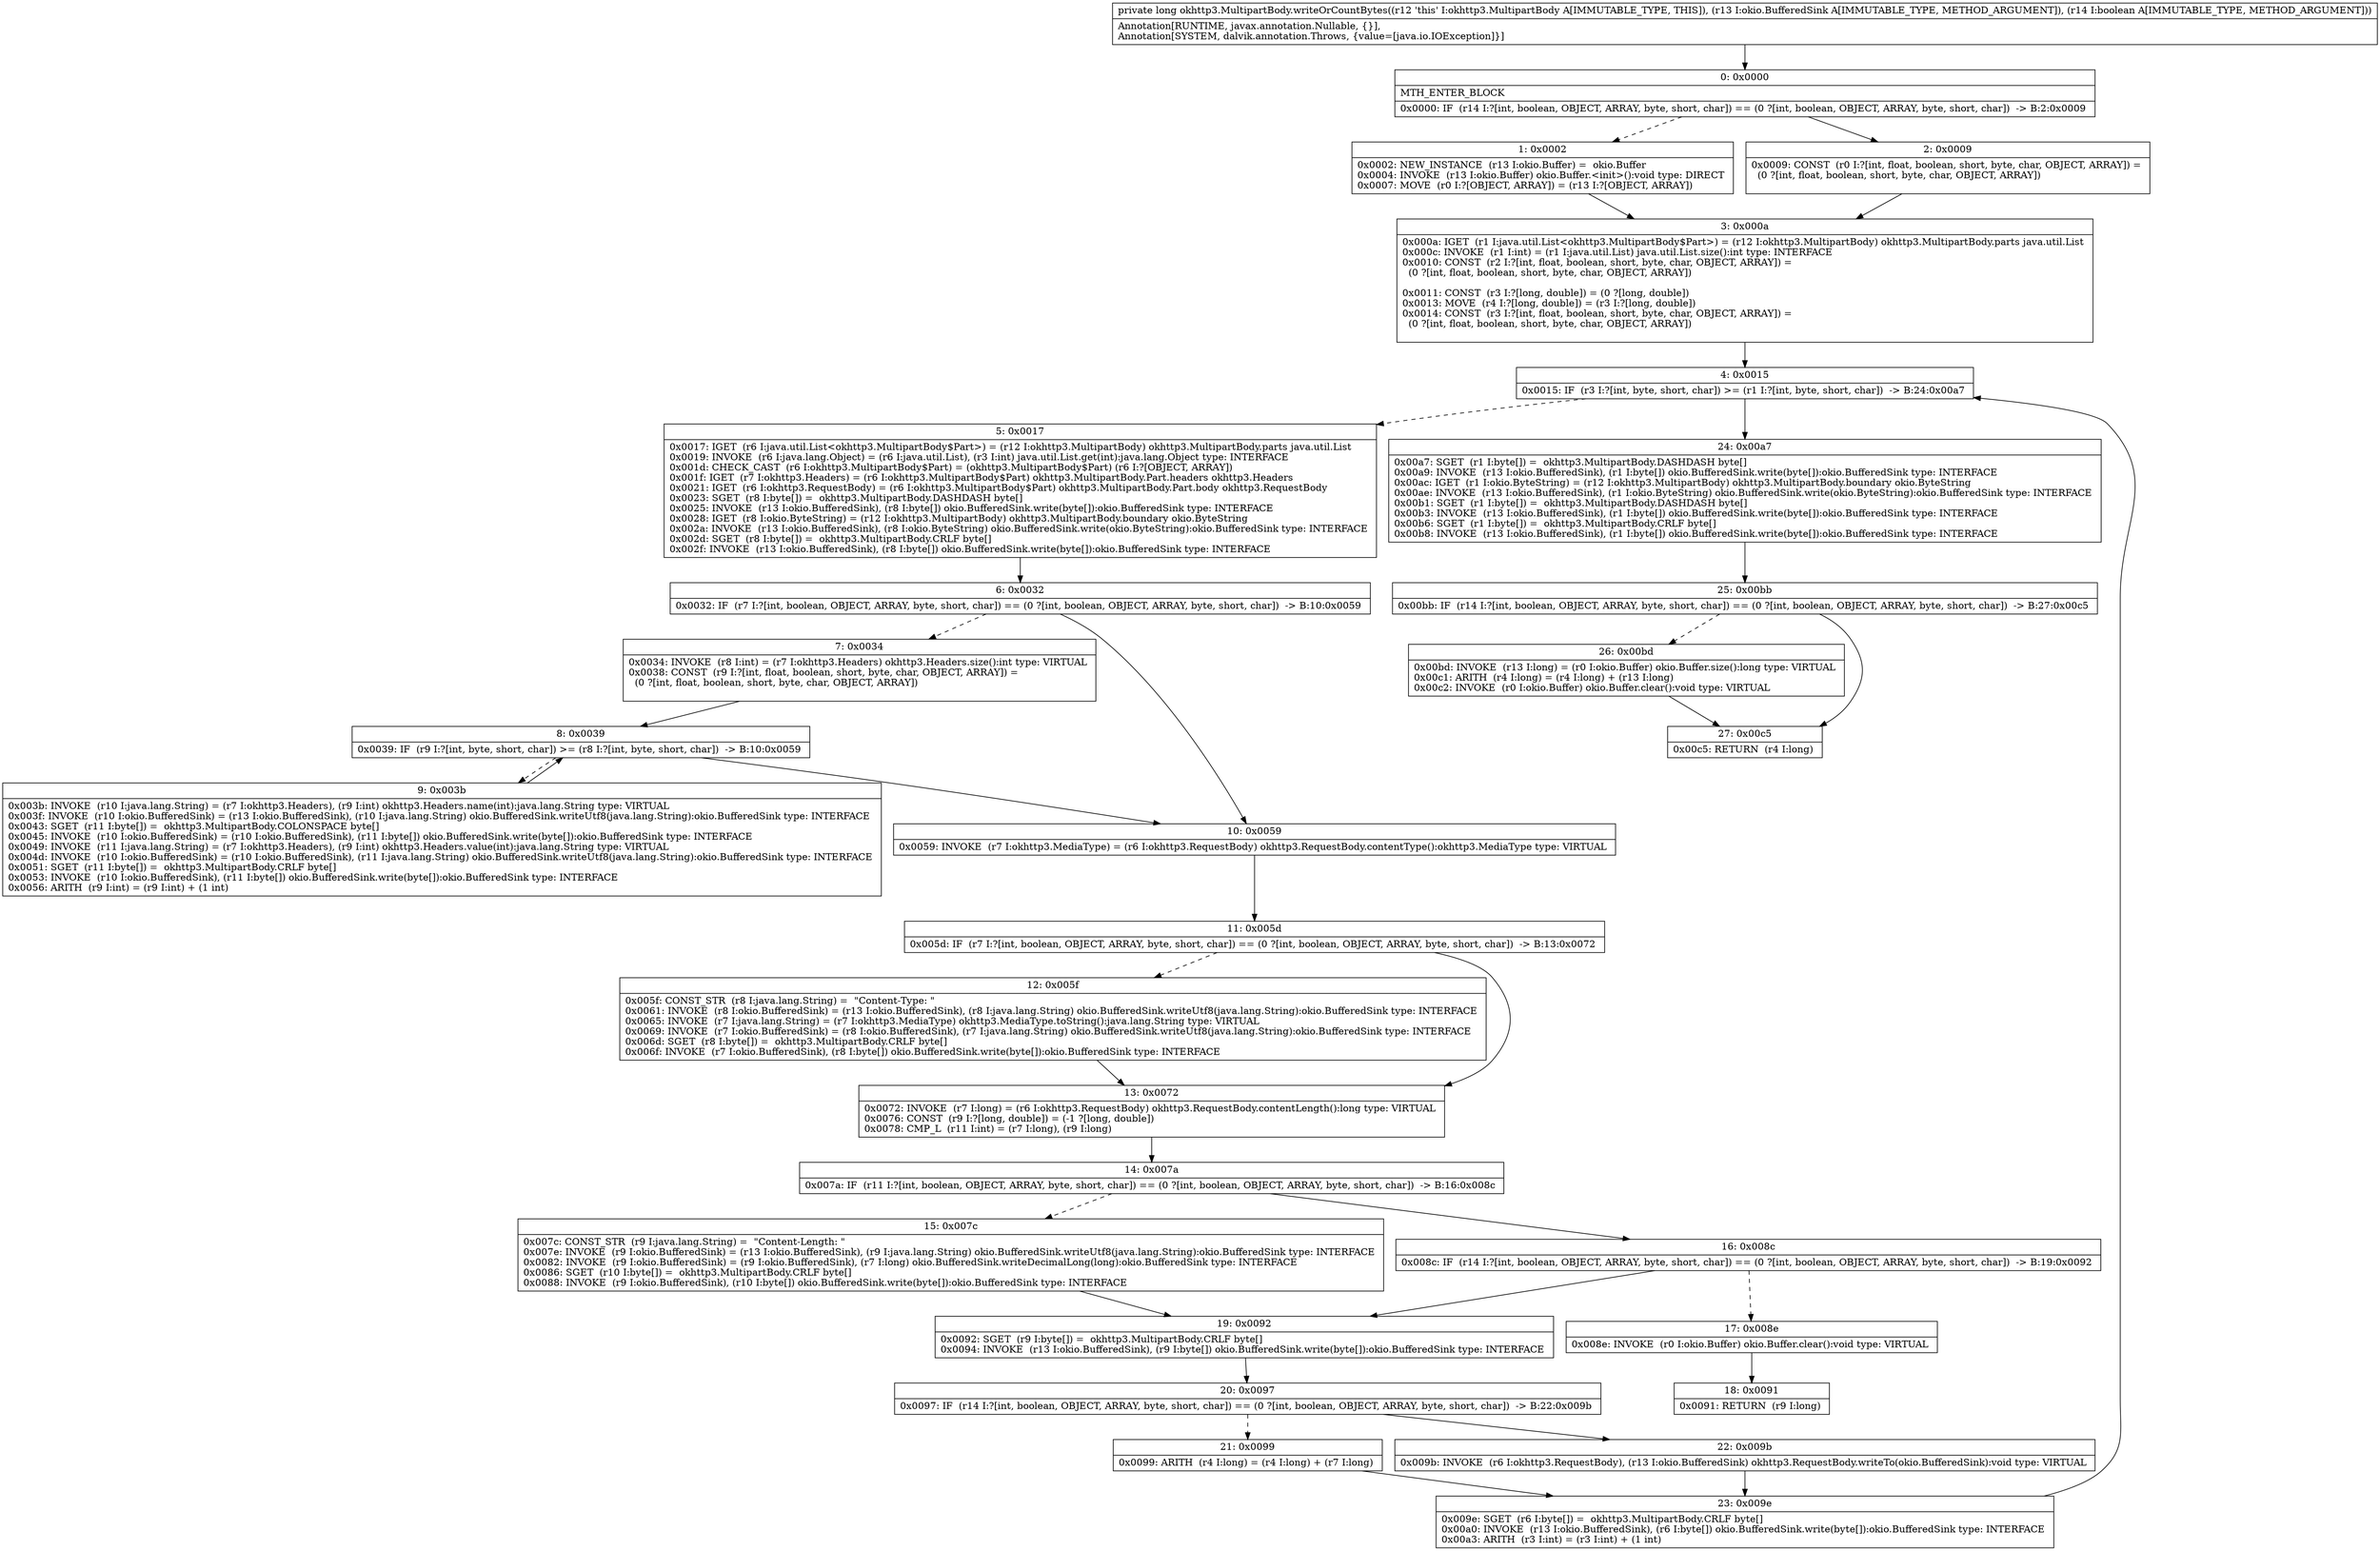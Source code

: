 digraph "CFG forokhttp3.MultipartBody.writeOrCountBytes(Lokio\/BufferedSink;Z)J" {
Node_0 [shape=record,label="{0\:\ 0x0000|MTH_ENTER_BLOCK\l|0x0000: IF  (r14 I:?[int, boolean, OBJECT, ARRAY, byte, short, char]) == (0 ?[int, boolean, OBJECT, ARRAY, byte, short, char])  \-\> B:2:0x0009 \l}"];
Node_1 [shape=record,label="{1\:\ 0x0002|0x0002: NEW_INSTANCE  (r13 I:okio.Buffer) =  okio.Buffer \l0x0004: INVOKE  (r13 I:okio.Buffer) okio.Buffer.\<init\>():void type: DIRECT \l0x0007: MOVE  (r0 I:?[OBJECT, ARRAY]) = (r13 I:?[OBJECT, ARRAY]) \l}"];
Node_2 [shape=record,label="{2\:\ 0x0009|0x0009: CONST  (r0 I:?[int, float, boolean, short, byte, char, OBJECT, ARRAY]) = \l  (0 ?[int, float, boolean, short, byte, char, OBJECT, ARRAY])\l \l}"];
Node_3 [shape=record,label="{3\:\ 0x000a|0x000a: IGET  (r1 I:java.util.List\<okhttp3.MultipartBody$Part\>) = (r12 I:okhttp3.MultipartBody) okhttp3.MultipartBody.parts java.util.List \l0x000c: INVOKE  (r1 I:int) = (r1 I:java.util.List) java.util.List.size():int type: INTERFACE \l0x0010: CONST  (r2 I:?[int, float, boolean, short, byte, char, OBJECT, ARRAY]) = \l  (0 ?[int, float, boolean, short, byte, char, OBJECT, ARRAY])\l \l0x0011: CONST  (r3 I:?[long, double]) = (0 ?[long, double]) \l0x0013: MOVE  (r4 I:?[long, double]) = (r3 I:?[long, double]) \l0x0014: CONST  (r3 I:?[int, float, boolean, short, byte, char, OBJECT, ARRAY]) = \l  (0 ?[int, float, boolean, short, byte, char, OBJECT, ARRAY])\l \l}"];
Node_4 [shape=record,label="{4\:\ 0x0015|0x0015: IF  (r3 I:?[int, byte, short, char]) \>= (r1 I:?[int, byte, short, char])  \-\> B:24:0x00a7 \l}"];
Node_5 [shape=record,label="{5\:\ 0x0017|0x0017: IGET  (r6 I:java.util.List\<okhttp3.MultipartBody$Part\>) = (r12 I:okhttp3.MultipartBody) okhttp3.MultipartBody.parts java.util.List \l0x0019: INVOKE  (r6 I:java.lang.Object) = (r6 I:java.util.List), (r3 I:int) java.util.List.get(int):java.lang.Object type: INTERFACE \l0x001d: CHECK_CAST  (r6 I:okhttp3.MultipartBody$Part) = (okhttp3.MultipartBody$Part) (r6 I:?[OBJECT, ARRAY]) \l0x001f: IGET  (r7 I:okhttp3.Headers) = (r6 I:okhttp3.MultipartBody$Part) okhttp3.MultipartBody.Part.headers okhttp3.Headers \l0x0021: IGET  (r6 I:okhttp3.RequestBody) = (r6 I:okhttp3.MultipartBody$Part) okhttp3.MultipartBody.Part.body okhttp3.RequestBody \l0x0023: SGET  (r8 I:byte[]) =  okhttp3.MultipartBody.DASHDASH byte[] \l0x0025: INVOKE  (r13 I:okio.BufferedSink), (r8 I:byte[]) okio.BufferedSink.write(byte[]):okio.BufferedSink type: INTERFACE \l0x0028: IGET  (r8 I:okio.ByteString) = (r12 I:okhttp3.MultipartBody) okhttp3.MultipartBody.boundary okio.ByteString \l0x002a: INVOKE  (r13 I:okio.BufferedSink), (r8 I:okio.ByteString) okio.BufferedSink.write(okio.ByteString):okio.BufferedSink type: INTERFACE \l0x002d: SGET  (r8 I:byte[]) =  okhttp3.MultipartBody.CRLF byte[] \l0x002f: INVOKE  (r13 I:okio.BufferedSink), (r8 I:byte[]) okio.BufferedSink.write(byte[]):okio.BufferedSink type: INTERFACE \l}"];
Node_6 [shape=record,label="{6\:\ 0x0032|0x0032: IF  (r7 I:?[int, boolean, OBJECT, ARRAY, byte, short, char]) == (0 ?[int, boolean, OBJECT, ARRAY, byte, short, char])  \-\> B:10:0x0059 \l}"];
Node_7 [shape=record,label="{7\:\ 0x0034|0x0034: INVOKE  (r8 I:int) = (r7 I:okhttp3.Headers) okhttp3.Headers.size():int type: VIRTUAL \l0x0038: CONST  (r9 I:?[int, float, boolean, short, byte, char, OBJECT, ARRAY]) = \l  (0 ?[int, float, boolean, short, byte, char, OBJECT, ARRAY])\l \l}"];
Node_8 [shape=record,label="{8\:\ 0x0039|0x0039: IF  (r9 I:?[int, byte, short, char]) \>= (r8 I:?[int, byte, short, char])  \-\> B:10:0x0059 \l}"];
Node_9 [shape=record,label="{9\:\ 0x003b|0x003b: INVOKE  (r10 I:java.lang.String) = (r7 I:okhttp3.Headers), (r9 I:int) okhttp3.Headers.name(int):java.lang.String type: VIRTUAL \l0x003f: INVOKE  (r10 I:okio.BufferedSink) = (r13 I:okio.BufferedSink), (r10 I:java.lang.String) okio.BufferedSink.writeUtf8(java.lang.String):okio.BufferedSink type: INTERFACE \l0x0043: SGET  (r11 I:byte[]) =  okhttp3.MultipartBody.COLONSPACE byte[] \l0x0045: INVOKE  (r10 I:okio.BufferedSink) = (r10 I:okio.BufferedSink), (r11 I:byte[]) okio.BufferedSink.write(byte[]):okio.BufferedSink type: INTERFACE \l0x0049: INVOKE  (r11 I:java.lang.String) = (r7 I:okhttp3.Headers), (r9 I:int) okhttp3.Headers.value(int):java.lang.String type: VIRTUAL \l0x004d: INVOKE  (r10 I:okio.BufferedSink) = (r10 I:okio.BufferedSink), (r11 I:java.lang.String) okio.BufferedSink.writeUtf8(java.lang.String):okio.BufferedSink type: INTERFACE \l0x0051: SGET  (r11 I:byte[]) =  okhttp3.MultipartBody.CRLF byte[] \l0x0053: INVOKE  (r10 I:okio.BufferedSink), (r11 I:byte[]) okio.BufferedSink.write(byte[]):okio.BufferedSink type: INTERFACE \l0x0056: ARITH  (r9 I:int) = (r9 I:int) + (1 int) \l}"];
Node_10 [shape=record,label="{10\:\ 0x0059|0x0059: INVOKE  (r7 I:okhttp3.MediaType) = (r6 I:okhttp3.RequestBody) okhttp3.RequestBody.contentType():okhttp3.MediaType type: VIRTUAL \l}"];
Node_11 [shape=record,label="{11\:\ 0x005d|0x005d: IF  (r7 I:?[int, boolean, OBJECT, ARRAY, byte, short, char]) == (0 ?[int, boolean, OBJECT, ARRAY, byte, short, char])  \-\> B:13:0x0072 \l}"];
Node_12 [shape=record,label="{12\:\ 0x005f|0x005f: CONST_STR  (r8 I:java.lang.String) =  \"Content\-Type: \" \l0x0061: INVOKE  (r8 I:okio.BufferedSink) = (r13 I:okio.BufferedSink), (r8 I:java.lang.String) okio.BufferedSink.writeUtf8(java.lang.String):okio.BufferedSink type: INTERFACE \l0x0065: INVOKE  (r7 I:java.lang.String) = (r7 I:okhttp3.MediaType) okhttp3.MediaType.toString():java.lang.String type: VIRTUAL \l0x0069: INVOKE  (r7 I:okio.BufferedSink) = (r8 I:okio.BufferedSink), (r7 I:java.lang.String) okio.BufferedSink.writeUtf8(java.lang.String):okio.BufferedSink type: INTERFACE \l0x006d: SGET  (r8 I:byte[]) =  okhttp3.MultipartBody.CRLF byte[] \l0x006f: INVOKE  (r7 I:okio.BufferedSink), (r8 I:byte[]) okio.BufferedSink.write(byte[]):okio.BufferedSink type: INTERFACE \l}"];
Node_13 [shape=record,label="{13\:\ 0x0072|0x0072: INVOKE  (r7 I:long) = (r6 I:okhttp3.RequestBody) okhttp3.RequestBody.contentLength():long type: VIRTUAL \l0x0076: CONST  (r9 I:?[long, double]) = (\-1 ?[long, double]) \l0x0078: CMP_L  (r11 I:int) = (r7 I:long), (r9 I:long) \l}"];
Node_14 [shape=record,label="{14\:\ 0x007a|0x007a: IF  (r11 I:?[int, boolean, OBJECT, ARRAY, byte, short, char]) == (0 ?[int, boolean, OBJECT, ARRAY, byte, short, char])  \-\> B:16:0x008c \l}"];
Node_15 [shape=record,label="{15\:\ 0x007c|0x007c: CONST_STR  (r9 I:java.lang.String) =  \"Content\-Length: \" \l0x007e: INVOKE  (r9 I:okio.BufferedSink) = (r13 I:okio.BufferedSink), (r9 I:java.lang.String) okio.BufferedSink.writeUtf8(java.lang.String):okio.BufferedSink type: INTERFACE \l0x0082: INVOKE  (r9 I:okio.BufferedSink) = (r9 I:okio.BufferedSink), (r7 I:long) okio.BufferedSink.writeDecimalLong(long):okio.BufferedSink type: INTERFACE \l0x0086: SGET  (r10 I:byte[]) =  okhttp3.MultipartBody.CRLF byte[] \l0x0088: INVOKE  (r9 I:okio.BufferedSink), (r10 I:byte[]) okio.BufferedSink.write(byte[]):okio.BufferedSink type: INTERFACE \l}"];
Node_16 [shape=record,label="{16\:\ 0x008c|0x008c: IF  (r14 I:?[int, boolean, OBJECT, ARRAY, byte, short, char]) == (0 ?[int, boolean, OBJECT, ARRAY, byte, short, char])  \-\> B:19:0x0092 \l}"];
Node_17 [shape=record,label="{17\:\ 0x008e|0x008e: INVOKE  (r0 I:okio.Buffer) okio.Buffer.clear():void type: VIRTUAL \l}"];
Node_18 [shape=record,label="{18\:\ 0x0091|0x0091: RETURN  (r9 I:long) \l}"];
Node_19 [shape=record,label="{19\:\ 0x0092|0x0092: SGET  (r9 I:byte[]) =  okhttp3.MultipartBody.CRLF byte[] \l0x0094: INVOKE  (r13 I:okio.BufferedSink), (r9 I:byte[]) okio.BufferedSink.write(byte[]):okio.BufferedSink type: INTERFACE \l}"];
Node_20 [shape=record,label="{20\:\ 0x0097|0x0097: IF  (r14 I:?[int, boolean, OBJECT, ARRAY, byte, short, char]) == (0 ?[int, boolean, OBJECT, ARRAY, byte, short, char])  \-\> B:22:0x009b \l}"];
Node_21 [shape=record,label="{21\:\ 0x0099|0x0099: ARITH  (r4 I:long) = (r4 I:long) + (r7 I:long) \l}"];
Node_22 [shape=record,label="{22\:\ 0x009b|0x009b: INVOKE  (r6 I:okhttp3.RequestBody), (r13 I:okio.BufferedSink) okhttp3.RequestBody.writeTo(okio.BufferedSink):void type: VIRTUAL \l}"];
Node_23 [shape=record,label="{23\:\ 0x009e|0x009e: SGET  (r6 I:byte[]) =  okhttp3.MultipartBody.CRLF byte[] \l0x00a0: INVOKE  (r13 I:okio.BufferedSink), (r6 I:byte[]) okio.BufferedSink.write(byte[]):okio.BufferedSink type: INTERFACE \l0x00a3: ARITH  (r3 I:int) = (r3 I:int) + (1 int) \l}"];
Node_24 [shape=record,label="{24\:\ 0x00a7|0x00a7: SGET  (r1 I:byte[]) =  okhttp3.MultipartBody.DASHDASH byte[] \l0x00a9: INVOKE  (r13 I:okio.BufferedSink), (r1 I:byte[]) okio.BufferedSink.write(byte[]):okio.BufferedSink type: INTERFACE \l0x00ac: IGET  (r1 I:okio.ByteString) = (r12 I:okhttp3.MultipartBody) okhttp3.MultipartBody.boundary okio.ByteString \l0x00ae: INVOKE  (r13 I:okio.BufferedSink), (r1 I:okio.ByteString) okio.BufferedSink.write(okio.ByteString):okio.BufferedSink type: INTERFACE \l0x00b1: SGET  (r1 I:byte[]) =  okhttp3.MultipartBody.DASHDASH byte[] \l0x00b3: INVOKE  (r13 I:okio.BufferedSink), (r1 I:byte[]) okio.BufferedSink.write(byte[]):okio.BufferedSink type: INTERFACE \l0x00b6: SGET  (r1 I:byte[]) =  okhttp3.MultipartBody.CRLF byte[] \l0x00b8: INVOKE  (r13 I:okio.BufferedSink), (r1 I:byte[]) okio.BufferedSink.write(byte[]):okio.BufferedSink type: INTERFACE \l}"];
Node_25 [shape=record,label="{25\:\ 0x00bb|0x00bb: IF  (r14 I:?[int, boolean, OBJECT, ARRAY, byte, short, char]) == (0 ?[int, boolean, OBJECT, ARRAY, byte, short, char])  \-\> B:27:0x00c5 \l}"];
Node_26 [shape=record,label="{26\:\ 0x00bd|0x00bd: INVOKE  (r13 I:long) = (r0 I:okio.Buffer) okio.Buffer.size():long type: VIRTUAL \l0x00c1: ARITH  (r4 I:long) = (r4 I:long) + (r13 I:long) \l0x00c2: INVOKE  (r0 I:okio.Buffer) okio.Buffer.clear():void type: VIRTUAL \l}"];
Node_27 [shape=record,label="{27\:\ 0x00c5|0x00c5: RETURN  (r4 I:long) \l}"];
MethodNode[shape=record,label="{private long okhttp3.MultipartBody.writeOrCountBytes((r12 'this' I:okhttp3.MultipartBody A[IMMUTABLE_TYPE, THIS]), (r13 I:okio.BufferedSink A[IMMUTABLE_TYPE, METHOD_ARGUMENT]), (r14 I:boolean A[IMMUTABLE_TYPE, METHOD_ARGUMENT]))  | Annotation[RUNTIME, javax.annotation.Nullable, \{\}], \lAnnotation[SYSTEM, dalvik.annotation.Throws, \{value=[java.io.IOException]\}]\l}"];
MethodNode -> Node_0;
Node_0 -> Node_1[style=dashed];
Node_0 -> Node_2;
Node_1 -> Node_3;
Node_2 -> Node_3;
Node_3 -> Node_4;
Node_4 -> Node_5[style=dashed];
Node_4 -> Node_24;
Node_5 -> Node_6;
Node_6 -> Node_7[style=dashed];
Node_6 -> Node_10;
Node_7 -> Node_8;
Node_8 -> Node_9[style=dashed];
Node_8 -> Node_10;
Node_9 -> Node_8;
Node_10 -> Node_11;
Node_11 -> Node_12[style=dashed];
Node_11 -> Node_13;
Node_12 -> Node_13;
Node_13 -> Node_14;
Node_14 -> Node_15[style=dashed];
Node_14 -> Node_16;
Node_15 -> Node_19;
Node_16 -> Node_17[style=dashed];
Node_16 -> Node_19;
Node_17 -> Node_18;
Node_19 -> Node_20;
Node_20 -> Node_21[style=dashed];
Node_20 -> Node_22;
Node_21 -> Node_23;
Node_22 -> Node_23;
Node_23 -> Node_4;
Node_24 -> Node_25;
Node_25 -> Node_26[style=dashed];
Node_25 -> Node_27;
Node_26 -> Node_27;
}

